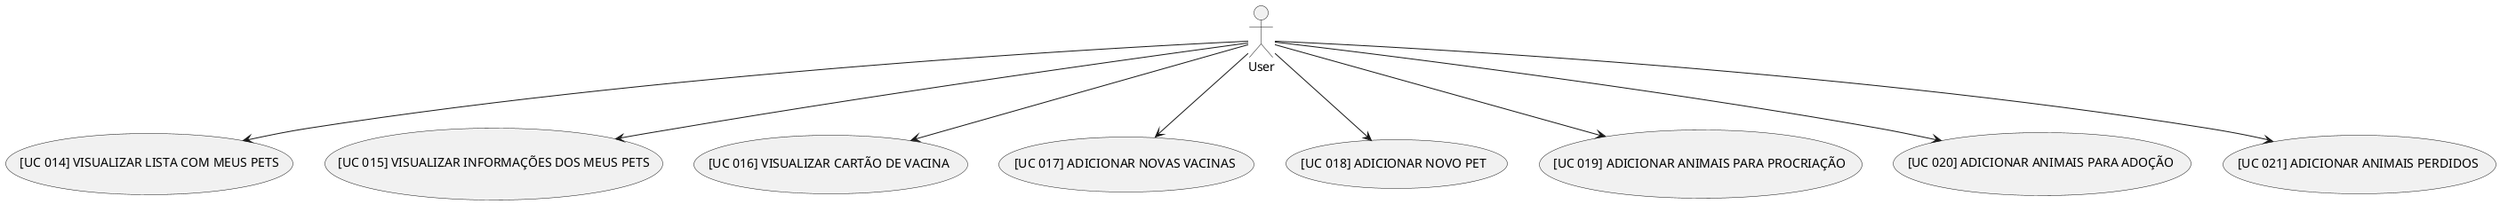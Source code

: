 @startuml
:User: --> (014)
:User: --> (015)
:User: --> (016)
:User: --> (017)
:User: --> (018)
:User: --> (019)
:User: --> (020)
:User: --> (021)

"[UC 014] VISUALIZAR LISTA COM MEUS PETS" as (014)
"[UC 015] VISUALIZAR INFORMAÇÕES DOS MEUS PETS" as (015)
"[UC 016] VISUALIZAR CARTÃO DE VACINA " as (016)
"[UC 017] ADICIONAR NOVAS VACINAS " as (017)
"[UC 018] ADICIONAR NOVO PET " as (018)
"[UC 019] ADICIONAR ANIMAIS PARA PROCRIAÇÃO " as (019)
"[UC 020] ADICIONAR ANIMAIS PARA ADOÇÃO " as (020)
"[UC 021] ADICIONAR ANIMAIS PERDIDOS " as (021)

@enduml
